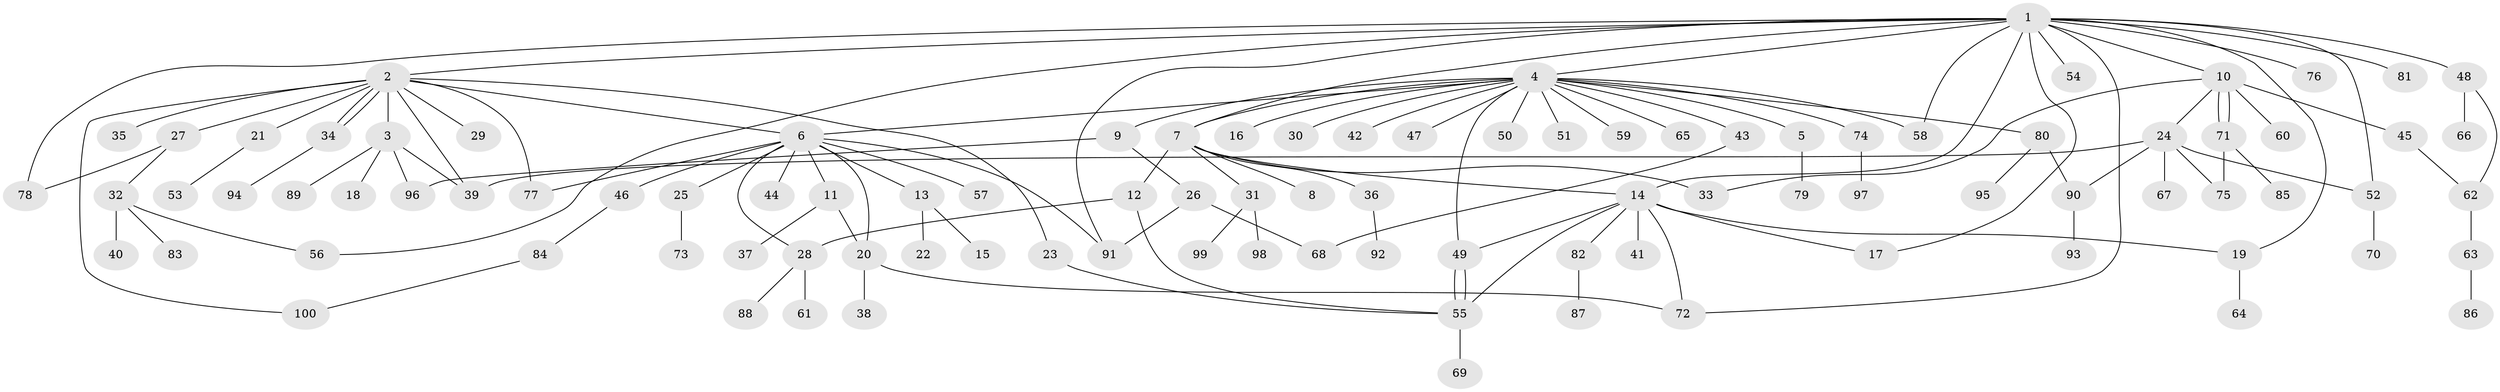 // Generated by graph-tools (version 1.1) at 2025/11/02/21/25 10:11:09]
// undirected, 100 vertices, 131 edges
graph export_dot {
graph [start="1"]
  node [color=gray90,style=filled];
  1;
  2;
  3;
  4;
  5;
  6;
  7;
  8;
  9;
  10;
  11;
  12;
  13;
  14;
  15;
  16;
  17;
  18;
  19;
  20;
  21;
  22;
  23;
  24;
  25;
  26;
  27;
  28;
  29;
  30;
  31;
  32;
  33;
  34;
  35;
  36;
  37;
  38;
  39;
  40;
  41;
  42;
  43;
  44;
  45;
  46;
  47;
  48;
  49;
  50;
  51;
  52;
  53;
  54;
  55;
  56;
  57;
  58;
  59;
  60;
  61;
  62;
  63;
  64;
  65;
  66;
  67;
  68;
  69;
  70;
  71;
  72;
  73;
  74;
  75;
  76;
  77;
  78;
  79;
  80;
  81;
  82;
  83;
  84;
  85;
  86;
  87;
  88;
  89;
  90;
  91;
  92;
  93;
  94;
  95;
  96;
  97;
  98;
  99;
  100;
  1 -- 2;
  1 -- 4;
  1 -- 7;
  1 -- 10;
  1 -- 14;
  1 -- 17;
  1 -- 19;
  1 -- 48;
  1 -- 52;
  1 -- 54;
  1 -- 56;
  1 -- 58;
  1 -- 72;
  1 -- 76;
  1 -- 78;
  1 -- 81;
  1 -- 91;
  2 -- 3;
  2 -- 6;
  2 -- 21;
  2 -- 23;
  2 -- 27;
  2 -- 29;
  2 -- 34;
  2 -- 34;
  2 -- 35;
  2 -- 39;
  2 -- 77;
  2 -- 100;
  3 -- 18;
  3 -- 39;
  3 -- 89;
  3 -- 96;
  4 -- 5;
  4 -- 6;
  4 -- 7;
  4 -- 9;
  4 -- 16;
  4 -- 30;
  4 -- 42;
  4 -- 43;
  4 -- 47;
  4 -- 49;
  4 -- 50;
  4 -- 51;
  4 -- 58;
  4 -- 59;
  4 -- 65;
  4 -- 74;
  4 -- 80;
  5 -- 79;
  6 -- 11;
  6 -- 13;
  6 -- 20;
  6 -- 25;
  6 -- 28;
  6 -- 44;
  6 -- 46;
  6 -- 57;
  6 -- 77;
  6 -- 91;
  7 -- 8;
  7 -- 12;
  7 -- 14;
  7 -- 31;
  7 -- 33;
  7 -- 36;
  9 -- 26;
  9 -- 96;
  10 -- 24;
  10 -- 33;
  10 -- 45;
  10 -- 60;
  10 -- 71;
  10 -- 71;
  11 -- 20;
  11 -- 37;
  12 -- 28;
  12 -- 55;
  13 -- 15;
  13 -- 22;
  14 -- 17;
  14 -- 19;
  14 -- 41;
  14 -- 49;
  14 -- 55;
  14 -- 72;
  14 -- 82;
  19 -- 64;
  20 -- 38;
  20 -- 72;
  21 -- 53;
  23 -- 55;
  24 -- 39;
  24 -- 52;
  24 -- 67;
  24 -- 75;
  24 -- 90;
  25 -- 73;
  26 -- 68;
  26 -- 91;
  27 -- 32;
  27 -- 78;
  28 -- 61;
  28 -- 88;
  31 -- 98;
  31 -- 99;
  32 -- 40;
  32 -- 56;
  32 -- 83;
  34 -- 94;
  36 -- 92;
  43 -- 68;
  45 -- 62;
  46 -- 84;
  48 -- 62;
  48 -- 66;
  49 -- 55;
  49 -- 55;
  52 -- 70;
  55 -- 69;
  62 -- 63;
  63 -- 86;
  71 -- 75;
  71 -- 85;
  74 -- 97;
  80 -- 90;
  80 -- 95;
  82 -- 87;
  84 -- 100;
  90 -- 93;
}
